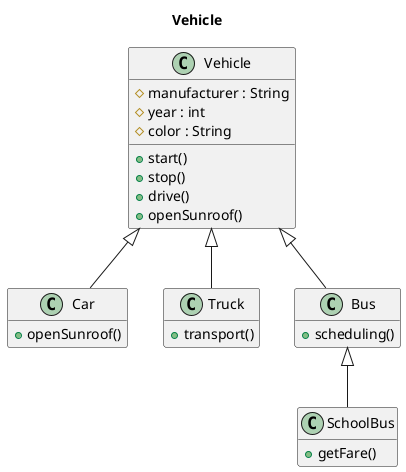 @startuml Inheritance
title Vehicle
class Vehicle{
    #manufacturer : String
    #year : int
    #color : String
    +start()   
    +stop()
    +drive()
    +openSunroof()
}

class Car extends Vehicle {
    +openSunroof()
}
class Truck extends Vehicle{
    +transport()

}
class Bus extends Vehicle{
    +scheduling()
}
class SchoolBus extends Bus{
    +getFare()
}
hide empty members
@enduml